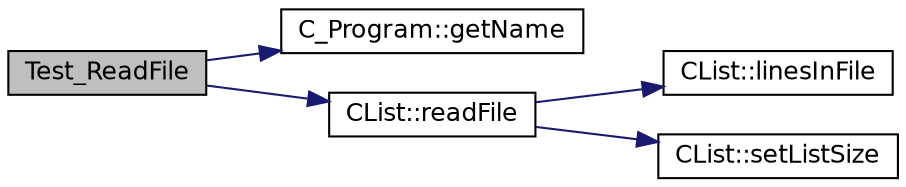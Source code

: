 digraph "Test_ReadFile"
{
 // LATEX_PDF_SIZE
  edge [fontname="Helvetica",fontsize="12",labelfontname="Helvetica",labelfontsize="12"];
  node [fontname="Helvetica",fontsize="12",shape=record];
  rankdir="LR";
  Node1 [label="Test_ReadFile",height=0.2,width=0.4,color="black", fillcolor="grey75", style="filled", fontcolor="black",tooltip=" "];
  Node1 -> Node2 [color="midnightblue",fontsize="12",style="solid",fontname="Helvetica"];
  Node2 [label="C_Program::getName",height=0.2,width=0.4,color="black", fillcolor="white", style="filled",URL="$class_c___program.html#a3b4231c75132f78b63e10c5c63951b72",tooltip=" "];
  Node1 -> Node3 [color="midnightblue",fontsize="12",style="solid",fontname="Helvetica"];
  Node3 [label="CList::readFile",height=0.2,width=0.4,color="black", fillcolor="white", style="filled",URL="$class_c_list.html#aa37d47ccb14a0b04a6ce4f3724c88d3e",tooltip=" "];
  Node3 -> Node4 [color="midnightblue",fontsize="12",style="solid",fontname="Helvetica"];
  Node4 [label="CList::linesInFile",height=0.2,width=0.4,color="black", fillcolor="white", style="filled",URL="$class_c_list.html#aa830103cdcbee5ad97f2317824dc52f4",tooltip=" "];
  Node3 -> Node5 [color="midnightblue",fontsize="12",style="solid",fontname="Helvetica"];
  Node5 [label="CList::setListSize",height=0.2,width=0.4,color="black", fillcolor="white", style="filled",URL="$class_c_list.html#aa8e2900d4ccca6724ce51da219544013",tooltip=" "];
}
